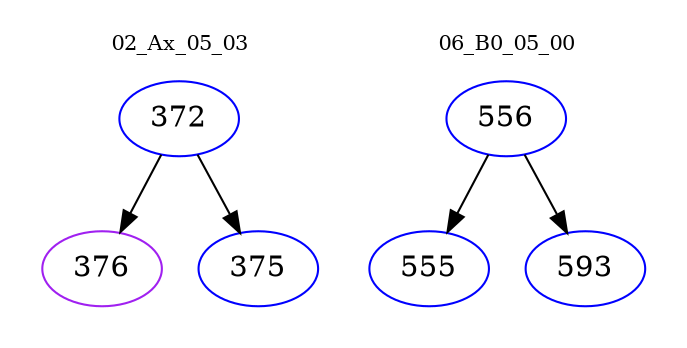 digraph{
subgraph cluster_0 {
color = white
label = "02_Ax_05_03";
fontsize=10;
T0_372 [label="372", color="blue"]
T0_372 -> T0_376 [color="black"]
T0_376 [label="376", color="purple"]
T0_372 -> T0_375 [color="black"]
T0_375 [label="375", color="blue"]
}
subgraph cluster_1 {
color = white
label = "06_B0_05_00";
fontsize=10;
T1_556 [label="556", color="blue"]
T1_556 -> T1_555 [color="black"]
T1_555 [label="555", color="blue"]
T1_556 -> T1_593 [color="black"]
T1_593 [label="593", color="blue"]
}
}
